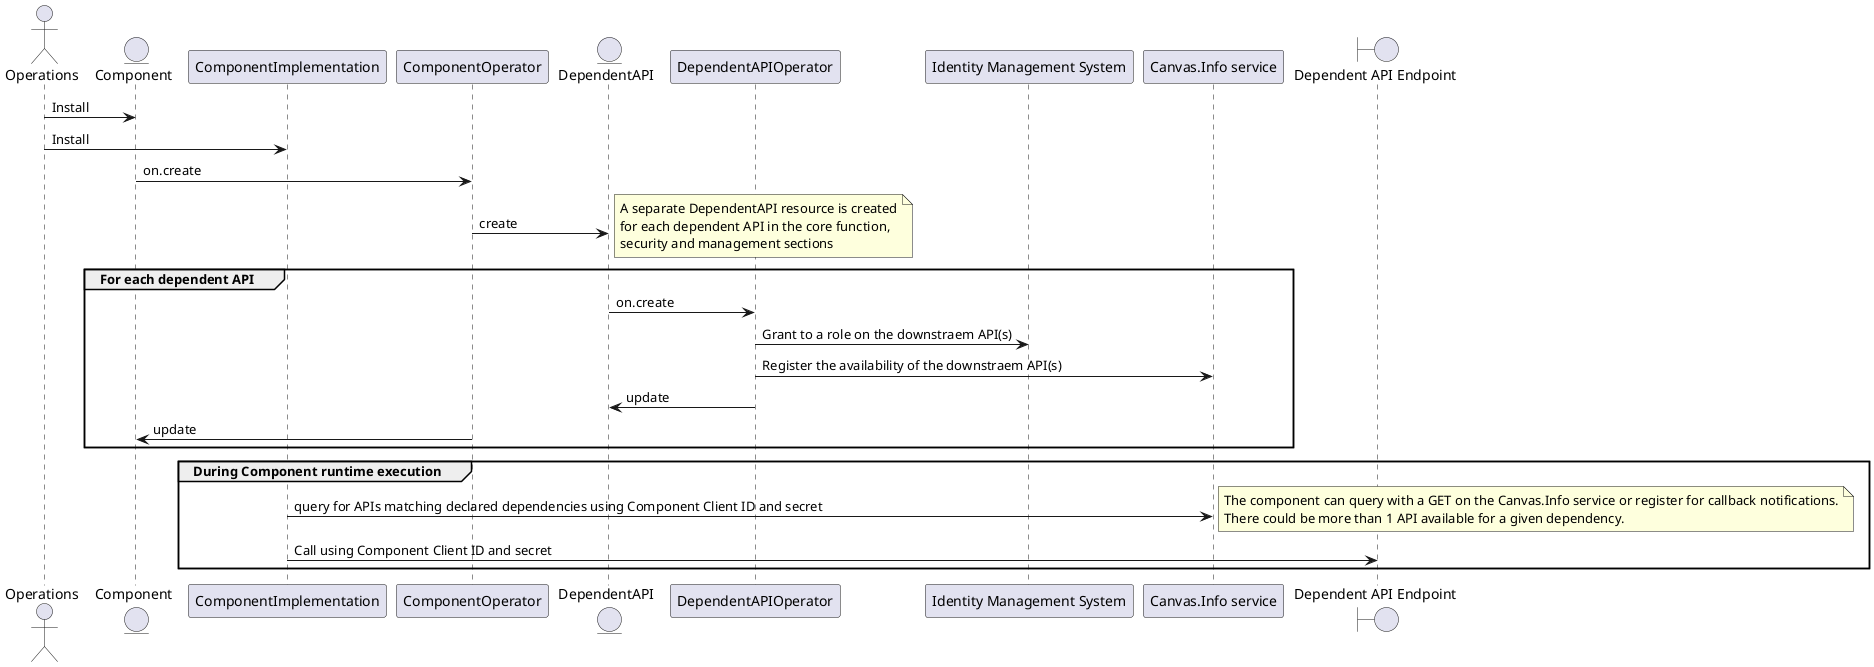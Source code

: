 @startuml

actor Operations
entity Component
participant ComponentImplementation
participant ComponentOperator
entity DependentAPI
participant DependentAPIOperator
participant "Identity Management System"
participant "Canvas.Info service"
boundary "Dependent API Endpoint"


Operations -> Component : Install
Operations -> ComponentImplementation : Install
Component -> ComponentOperator: on.create 
ComponentOperator -> DependentAPI: create
note right
    A separate DependentAPI resource is created
    for each dependent API in the core function,
    security and management sections
end note
group For each dependent API
    DependentAPI -> DependentAPIOperator: on.create
    DependentAPIOperator -> "Identity Management System" : Grant to a role on the downstraem API(s)
    DependentAPIOperator -> "Canvas.Info service" : Register the availability of the downstraem API(s)
    DependentAPI <- DependentAPIOperator: update
    Component <- ComponentOperator: update 
end
group During Component runtime execution
    ComponentImplementation -> "Canvas.Info service": query for APIs matching declared dependencies using Component Client ID and secret
    note right
        The component can query with a GET on the Canvas.Info service or register for callback notifications.
        There could be more than 1 API available for a given dependency.
    end note
    ComponentImplementation -> "Dependent API Endpoint": Call using Component Client ID and secret

end
@enduml